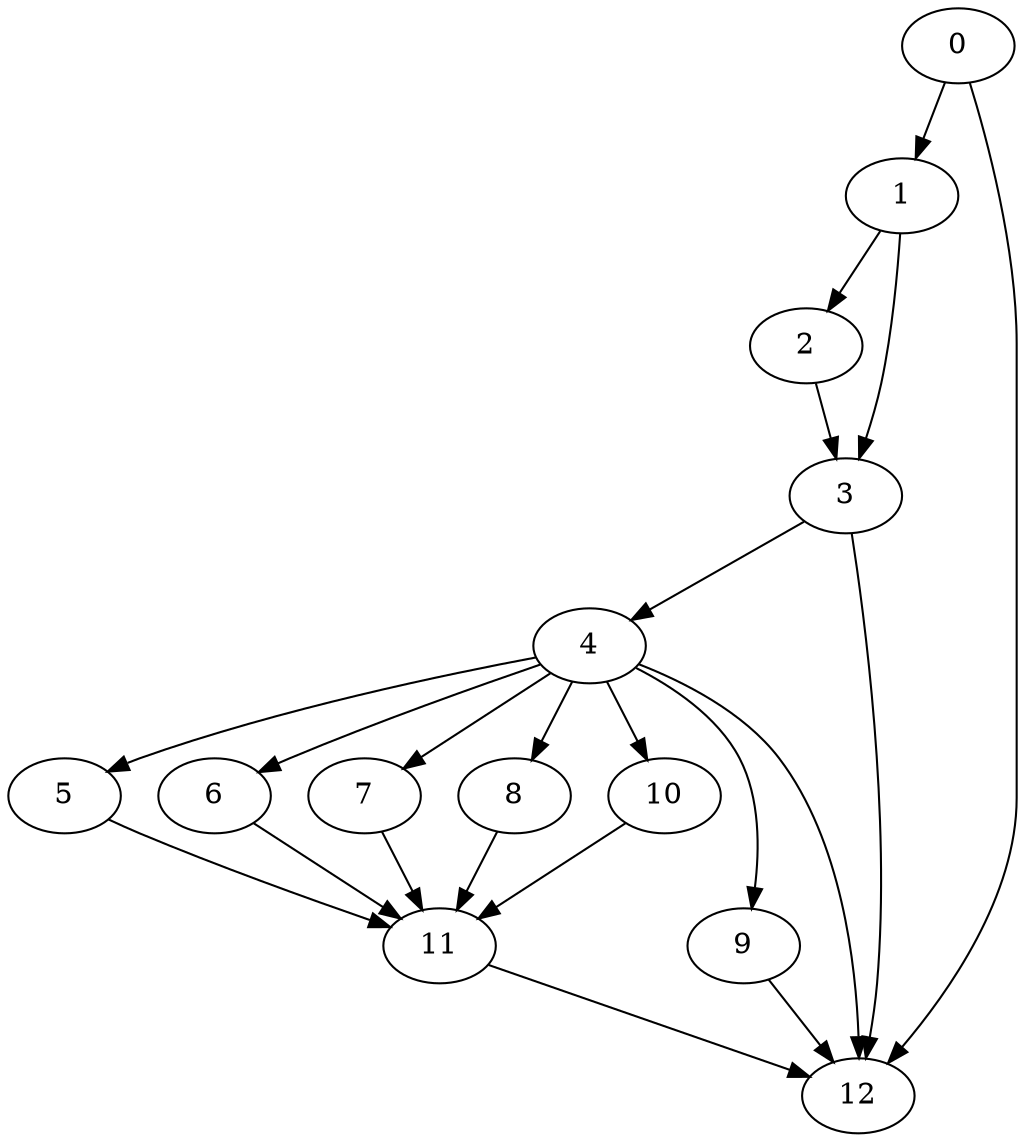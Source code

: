 digraph {
	0
	1
	2
	3
	4
	5
	6
	7
	8
	9
	10
	11
	12
	4 -> 5
	4 -> 10
	1 -> 2
	3 -> 4
	4 -> 6
	4 -> 7
	4 -> 8
	4 -> 9
	10 -> 11
	5 -> 11
	6 -> 11
	7 -> 11
	8 -> 11
	0 -> 1
	1 -> 3
	2 -> 3
	0 -> 12
	3 -> 12
	4 -> 12
	9 -> 12
	11 -> 12
}
